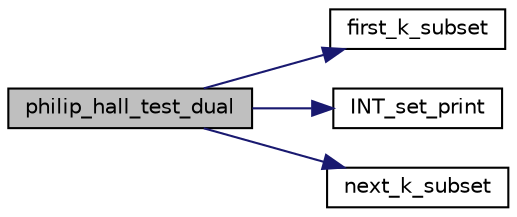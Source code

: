 digraph "philip_hall_test_dual"
{
  edge [fontname="Helvetica",fontsize="10",labelfontname="Helvetica",labelfontsize="10"];
  node [fontname="Helvetica",fontsize="10",shape=record];
  rankdir="LR";
  Node3139 [label="philip_hall_test_dual",height=0.2,width=0.4,color="black", fillcolor="grey75", style="filled", fontcolor="black"];
  Node3139 -> Node3140 [color="midnightblue",fontsize="10",style="solid",fontname="Helvetica"];
  Node3140 [label="first_k_subset",height=0.2,width=0.4,color="black", fillcolor="white", style="filled",URL="$d2/d7c/combinatorics_8_c.html#ae927aec4a5b64166d7793be334fc82b5"];
  Node3139 -> Node3141 [color="midnightblue",fontsize="10",style="solid",fontname="Helvetica"];
  Node3141 [label="INT_set_print",height=0.2,width=0.4,color="black", fillcolor="white", style="filled",URL="$df/dbf/sajeeb_8_c.html#a97614645ec11df30e0e896367f91ffd9"];
  Node3139 -> Node3142 [color="midnightblue",fontsize="10",style="solid",fontname="Helvetica"];
  Node3142 [label="next_k_subset",height=0.2,width=0.4,color="black", fillcolor="white", style="filled",URL="$d2/d7c/combinatorics_8_c.html#a775056f4f5ce3fe0bb7f9db279934c9b"];
}
